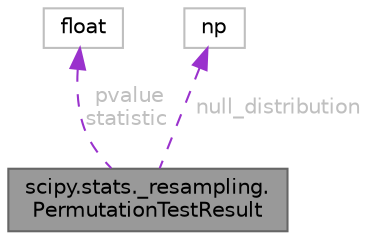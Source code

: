 digraph "scipy.stats._resampling.PermutationTestResult"
{
 // LATEX_PDF_SIZE
  bgcolor="transparent";
  edge [fontname=Helvetica,fontsize=10,labelfontname=Helvetica,labelfontsize=10];
  node [fontname=Helvetica,fontsize=10,shape=box,height=0.2,width=0.4];
  Node1 [id="Node000001",label="scipy.stats._resampling.\lPermutationTestResult",height=0.2,width=0.4,color="gray40", fillcolor="grey60", style="filled", fontcolor="black",tooltip=" "];
  Node2 -> Node1 [id="edge3_Node000001_Node000002",dir="back",color="darkorchid3",style="dashed",tooltip=" ",label=" pvalue\nstatistic",fontcolor="grey" ];
  Node2 [id="Node000002",label="float",height=0.2,width=0.4,color="grey75", fillcolor="white", style="filled",tooltip=" "];
  Node3 -> Node1 [id="edge4_Node000001_Node000003",dir="back",color="darkorchid3",style="dashed",tooltip=" ",label=" null_distribution",fontcolor="grey" ];
  Node3 [id="Node000003",label="np",height=0.2,width=0.4,color="grey75", fillcolor="white", style="filled",tooltip=" "];
}
